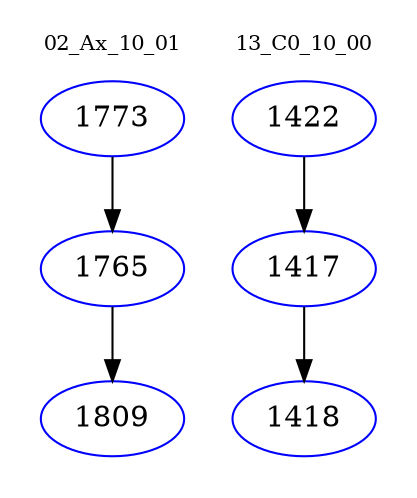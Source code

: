 digraph{
subgraph cluster_0 {
color = white
label = "02_Ax_10_01";
fontsize=10;
T0_1773 [label="1773", color="blue"]
T0_1773 -> T0_1765 [color="black"]
T0_1765 [label="1765", color="blue"]
T0_1765 -> T0_1809 [color="black"]
T0_1809 [label="1809", color="blue"]
}
subgraph cluster_1 {
color = white
label = "13_C0_10_00";
fontsize=10;
T1_1422 [label="1422", color="blue"]
T1_1422 -> T1_1417 [color="black"]
T1_1417 [label="1417", color="blue"]
T1_1417 -> T1_1418 [color="black"]
T1_1418 [label="1418", color="blue"]
}
}
